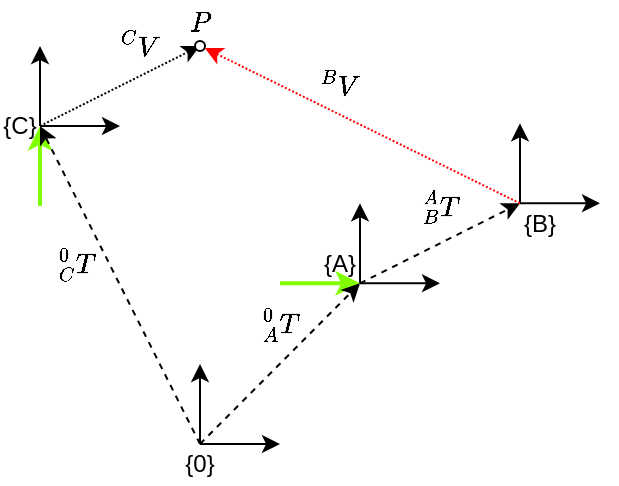 <mxfile version="22.0.3" type="device">
  <diagram name="Page-1" id="YHwHz5CtO0r4rTTCko6j">
    <mxGraphModel dx="398" dy="220" grid="1" gridSize="10" guides="1" tooltips="1" connect="1" arrows="1" fold="1" page="1" pageScale="1" pageWidth="400" pageHeight="400" math="1" shadow="0">
      <root>
        <mxCell id="0" />
        <mxCell id="1" parent="0" />
        <mxCell id="j3oEdWz-RXDVfcta2lq0-2" value="" style="endArrow=classic;html=1;rounded=0;strokeColor=#80FF00;strokeWidth=2;" parent="1" edge="1">
          <mxGeometry width="50" height="50" relative="1" as="geometry">
            <mxPoint x="160" y="518.67" as="sourcePoint" />
            <mxPoint x="200" y="518.67" as="targetPoint" />
          </mxGeometry>
        </mxCell>
        <mxCell id="j3oEdWz-RXDVfcta2lq0-1" value="" style="endArrow=classic;html=1;rounded=0;strokeColor=#80FF00;strokeWidth=2;" parent="1" edge="1">
          <mxGeometry width="50" height="50" relative="1" as="geometry">
            <mxPoint x="40" y="480" as="sourcePoint" />
            <mxPoint x="40" y="440" as="targetPoint" />
          </mxGeometry>
        </mxCell>
        <mxCell id="7qCq1GFNX_gJc4Ww-9VF-2" value="" style="endArrow=classic;html=1;rounded=0;" parent="1" edge="1">
          <mxGeometry width="50" height="50" relative="1" as="geometry">
            <mxPoint x="120" y="599" as="sourcePoint" />
            <mxPoint x="120" y="559" as="targetPoint" />
          </mxGeometry>
        </mxCell>
        <mxCell id="7qCq1GFNX_gJc4Ww-9VF-3" value="" style="endArrow=classic;html=1;rounded=0;" parent="1" edge="1">
          <mxGeometry width="50" height="50" relative="1" as="geometry">
            <mxPoint x="120" y="599" as="sourcePoint" />
            <mxPoint x="160" y="599" as="targetPoint" />
          </mxGeometry>
        </mxCell>
        <mxCell id="7qCq1GFNX_gJc4Ww-9VF-4" value="" style="endArrow=classic;html=1;rounded=0;" parent="1" edge="1">
          <mxGeometry width="50" height="50" relative="1" as="geometry">
            <mxPoint x="200" y="518.67" as="sourcePoint" />
            <mxPoint x="200" y="478.67" as="targetPoint" />
          </mxGeometry>
        </mxCell>
        <mxCell id="7qCq1GFNX_gJc4Ww-9VF-5" value="" style="endArrow=classic;html=1;rounded=0;" parent="1" edge="1">
          <mxGeometry width="50" height="50" relative="1" as="geometry">
            <mxPoint x="200" y="518.67" as="sourcePoint" />
            <mxPoint x="240" y="518.67" as="targetPoint" />
          </mxGeometry>
        </mxCell>
        <mxCell id="7qCq1GFNX_gJc4Ww-9VF-6" value="" style="endArrow=classic;html=1;rounded=0;" parent="1" edge="1">
          <mxGeometry width="50" height="50" relative="1" as="geometry">
            <mxPoint x="280" y="478.67" as="sourcePoint" />
            <mxPoint x="280" y="438.67" as="targetPoint" />
          </mxGeometry>
        </mxCell>
        <mxCell id="7qCq1GFNX_gJc4Ww-9VF-7" value="" style="endArrow=classic;html=1;rounded=0;" parent="1" edge="1">
          <mxGeometry width="50" height="50" relative="1" as="geometry">
            <mxPoint x="280" y="478.67" as="sourcePoint" />
            <mxPoint x="320" y="478.67" as="targetPoint" />
          </mxGeometry>
        </mxCell>
        <mxCell id="7qCq1GFNX_gJc4Ww-9VF-8" value="" style="endArrow=classic;html=1;rounded=0;exitX=1;exitY=0.5;exitDx=0;exitDy=0;" parent="1" source="7qCq1GFNX_gJc4Ww-9VF-16" edge="1">
          <mxGeometry width="50" height="50" relative="1" as="geometry">
            <mxPoint x="40" y="440" as="sourcePoint" />
            <mxPoint x="40" y="400" as="targetPoint" />
          </mxGeometry>
        </mxCell>
        <mxCell id="7qCq1GFNX_gJc4Ww-9VF-9" value="" style="endArrow=classic;html=1;rounded=0;" parent="1" edge="1">
          <mxGeometry width="50" height="50" relative="1" as="geometry">
            <mxPoint x="40" y="440" as="sourcePoint" />
            <mxPoint x="80" y="440" as="targetPoint" />
          </mxGeometry>
        </mxCell>
        <mxCell id="7qCq1GFNX_gJc4Ww-9VF-10" value="" style="endArrow=classic;html=1;rounded=0;dashed=1;entryX=1;entryY=1;entryDx=0;entryDy=0;" parent="1" target="7qCq1GFNX_gJc4Ww-9VF-14" edge="1">
          <mxGeometry width="50" height="50" relative="1" as="geometry">
            <mxPoint x="120" y="599" as="sourcePoint" />
            <mxPoint x="160" y="519" as="targetPoint" />
          </mxGeometry>
        </mxCell>
        <mxCell id="7qCq1GFNX_gJc4Ww-9VF-11" value="" style="endArrow=classic;html=1;rounded=0;dashed=1;entryX=0;entryY=0;entryDx=0;entryDy=0;" parent="1" target="7qCq1GFNX_gJc4Ww-9VF-15" edge="1">
          <mxGeometry width="50" height="50" relative="1" as="geometry">
            <mxPoint x="200" y="518.67" as="sourcePoint" />
            <mxPoint x="240" y="399.67" as="targetPoint" />
          </mxGeometry>
        </mxCell>
        <mxCell id="7qCq1GFNX_gJc4Ww-9VF-12" value="" style="endArrow=classic;html=1;rounded=0;dashed=1;entryX=1;entryY=0.5;entryDx=0;entryDy=0;" parent="1" target="7qCq1GFNX_gJc4Ww-9VF-16" edge="1">
          <mxGeometry width="50" height="50" relative="1" as="geometry">
            <mxPoint x="120" y="599" as="sourcePoint" />
            <mxPoint x="40" y="479" as="targetPoint" />
          </mxGeometry>
        </mxCell>
        <mxCell id="7qCq1GFNX_gJc4Ww-9VF-13" value="{0}" style="text;html=1;strokeColor=none;fillColor=none;align=center;verticalAlign=middle;whiteSpace=wrap;rounded=0;" parent="1" vertex="1">
          <mxGeometry x="110" y="599" width="20" height="20" as="geometry" />
        </mxCell>
        <mxCell id="7qCq1GFNX_gJc4Ww-9VF-14" value="{A}" style="text;html=1;strokeColor=none;fillColor=none;align=center;verticalAlign=middle;whiteSpace=wrap;rounded=0;" parent="1" vertex="1">
          <mxGeometry x="180" y="498.67" width="20" height="20" as="geometry" />
        </mxCell>
        <mxCell id="7qCq1GFNX_gJc4Ww-9VF-15" value="{B}" style="text;html=1;strokeColor=none;fillColor=none;align=center;verticalAlign=middle;whiteSpace=wrap;rounded=0;" parent="1" vertex="1">
          <mxGeometry x="280" y="478.67" width="20" height="20" as="geometry" />
        </mxCell>
        <mxCell id="7qCq1GFNX_gJc4Ww-9VF-16" value="{C}" style="text;html=1;strokeColor=none;fillColor=none;align=center;verticalAlign=middle;whiteSpace=wrap;rounded=0;" parent="1" vertex="1">
          <mxGeometry x="20" y="430" width="20" height="20" as="geometry" />
        </mxCell>
        <mxCell id="7qCq1GFNX_gJc4Ww-9VF-17" value="$$^0_A T$$" style="text;html=1;strokeColor=none;fillColor=none;align=center;verticalAlign=middle;whiteSpace=wrap;rounded=0;" parent="1" vertex="1">
          <mxGeometry x="150" y="529" width="20" height="20" as="geometry" />
        </mxCell>
        <mxCell id="7qCq1GFNX_gJc4Ww-9VF-19" value="$$^A_B T$$" style="text;html=1;strokeColor=none;fillColor=none;align=center;verticalAlign=middle;whiteSpace=wrap;rounded=0;" parent="1" vertex="1">
          <mxGeometry x="230" y="469.67" width="20" height="20" as="geometry" />
        </mxCell>
        <mxCell id="7qCq1GFNX_gJc4Ww-9VF-20" value="$$^0_C&amp;nbsp;T$$" style="text;html=1;strokeColor=none;fillColor=none;align=center;verticalAlign=middle;whiteSpace=wrap;rounded=0;" parent="1" vertex="1">
          <mxGeometry x="48" y="499" width="20" height="20" as="geometry" />
        </mxCell>
        <mxCell id="7qCq1GFNX_gJc4Ww-9VF-21" value="" style="endArrow=classic;html=1;rounded=0;dashed=1;dashPattern=1 1;exitX=1;exitY=0.5;exitDx=0;exitDy=0;" parent="1" source="7qCq1GFNX_gJc4Ww-9VF-16" edge="1">
          <mxGeometry width="50" height="50" relative="1" as="geometry">
            <mxPoint x="40" y="479" as="sourcePoint" />
            <mxPoint x="120" y="400" as="targetPoint" />
          </mxGeometry>
        </mxCell>
        <mxCell id="7qCq1GFNX_gJc4Ww-9VF-23" value="$$^C V$$" style="text;html=1;strokeColor=none;fillColor=none;align=center;verticalAlign=middle;whiteSpace=wrap;rounded=0;" parent="1" vertex="1">
          <mxGeometry x="80" y="390" width="20" height="20" as="geometry" />
        </mxCell>
        <mxCell id="noB2tnE0yTImBJAuFvN6-1" value="" style="ellipse;whiteSpace=wrap;html=1;aspect=fixed;" parent="1" vertex="1">
          <mxGeometry x="117.5" y="397.5" width="5" height="5" as="geometry" />
        </mxCell>
        <mxCell id="noB2tnE0yTImBJAuFvN6-3" value="$$P$$" style="text;html=1;strokeColor=none;fillColor=none;align=center;verticalAlign=middle;whiteSpace=wrap;rounded=0;" parent="1" vertex="1">
          <mxGeometry x="110" y="377.5" width="20" height="20" as="geometry" />
        </mxCell>
        <mxCell id="X5VaMmzOCC3BH8vn_Y2l-1" value="" style="endArrow=classic;html=1;rounded=0;dashed=1;dashPattern=1 1;exitX=0;exitY=0;exitDx=0;exitDy=0;entryX=0.976;entryY=0.707;entryDx=0;entryDy=0;entryPerimeter=0;strokeColor=#FF0000;fillColor=#d5e8d4;" edge="1" parent="1" source="7qCq1GFNX_gJc4Ww-9VF-15" target="noB2tnE0yTImBJAuFvN6-1">
          <mxGeometry width="50" height="50" relative="1" as="geometry">
            <mxPoint x="240.5" y="441.5" as="sourcePoint" />
            <mxPoint x="122.5" y="402.5" as="targetPoint" />
          </mxGeometry>
        </mxCell>
        <mxCell id="X5VaMmzOCC3BH8vn_Y2l-2" value="$$^B V$$" style="text;html=1;strokeColor=none;fillColor=none;align=center;verticalAlign=middle;whiteSpace=wrap;rounded=0;" vertex="1" parent="1">
          <mxGeometry x="180" y="410" width="20" height="20" as="geometry" />
        </mxCell>
      </root>
    </mxGraphModel>
  </diagram>
</mxfile>
